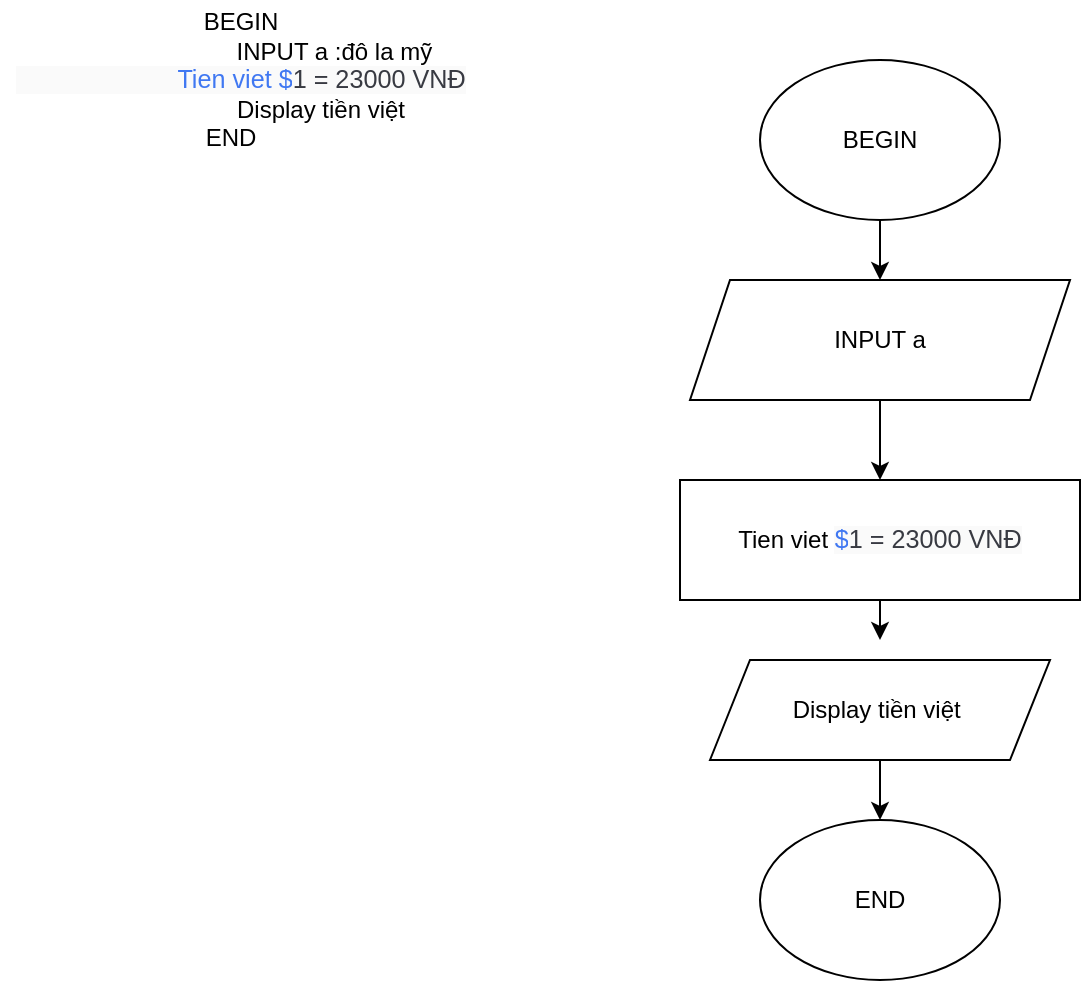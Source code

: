 <mxfile version="16.6.6" type="device"><diagram id="C5RBs43oDa-KdzZeNtuy" name="Page-1"><mxGraphModel dx="1935" dy="1696" grid="1" gridSize="10" guides="1" tooltips="1" connect="1" arrows="1" fold="1" page="1" pageScale="1" pageWidth="827" pageHeight="1169" math="0" shadow="0"><root><mxCell id="WIyWlLk6GJQsqaUBKTNV-0"/><mxCell id="WIyWlLk6GJQsqaUBKTNV-1" parent="WIyWlLk6GJQsqaUBKTNV-0"/><mxCell id="HmJCWbL0OzI9_EpB0hzJ-1" value="" style="edgeStyle=orthogonalEdgeStyle;rounded=0;orthogonalLoop=1;jettySize=auto;html=1;" edge="1" parent="WIyWlLk6GJQsqaUBKTNV-1" source="wd0ZXy0IjE96QKgVWcn_-0" target="wd0ZXy0IjE96QKgVWcn_-1"><mxGeometry relative="1" as="geometry"/></mxCell><mxCell id="wd0ZXy0IjE96QKgVWcn_-0" value="BEGIN" style="ellipse;whiteSpace=wrap;html=1;" parent="WIyWlLk6GJQsqaUBKTNV-1" vertex="1"><mxGeometry x="340" y="20" width="120" height="80" as="geometry"/></mxCell><mxCell id="HmJCWbL0OzI9_EpB0hzJ-2" style="edgeStyle=orthogonalEdgeStyle;rounded=0;orthogonalLoop=1;jettySize=auto;html=1;entryX=0.5;entryY=0;entryDx=0;entryDy=0;" edge="1" parent="WIyWlLk6GJQsqaUBKTNV-1" source="wd0ZXy0IjE96QKgVWcn_-1" target="wd0ZXy0IjE96QKgVWcn_-2"><mxGeometry relative="1" as="geometry"/></mxCell><mxCell id="wd0ZXy0IjE96QKgVWcn_-1" value="INPUT a" style="shape=parallelogram;perimeter=parallelogramPerimeter;whiteSpace=wrap;html=1;fixedSize=1;" parent="WIyWlLk6GJQsqaUBKTNV-1" vertex="1"><mxGeometry x="305" y="130" width="190" height="60" as="geometry"/></mxCell><mxCell id="HmJCWbL0OzI9_EpB0hzJ-3" style="edgeStyle=orthogonalEdgeStyle;rounded=0;orthogonalLoop=1;jettySize=auto;html=1;" edge="1" parent="WIyWlLk6GJQsqaUBKTNV-1" source="wd0ZXy0IjE96QKgVWcn_-2"><mxGeometry relative="1" as="geometry"><mxPoint x="400" y="310" as="targetPoint"/></mxGeometry></mxCell><mxCell id="wd0ZXy0IjE96QKgVWcn_-2" value="Tien viet&amp;nbsp;&lt;span class=&quot;hljs-meta&quot; style=&quot;box-sizing: border-box ; color: rgb(64 , 120 , 242) ; font-family: , &amp;#34;menlo&amp;#34; , &amp;#34;monaco&amp;#34; , &amp;#34;consolas&amp;#34; , &amp;#34;liberation mono&amp;#34; , &amp;#34;courier new&amp;#34; , monospace ; font-size: 12.6px ; text-align: left ; background-color: rgb(250 , 250 , 250)&quot;&gt;$&lt;/span&gt;&lt;span class=&quot;bash&quot; style=&quot;box-sizing: border-box ; color: rgb(56 , 58 , 66) ; font-family: , &amp;#34;menlo&amp;#34; , &amp;#34;monaco&amp;#34; , &amp;#34;consolas&amp;#34; , &amp;#34;liberation mono&amp;#34; , &amp;#34;courier new&amp;#34; , monospace ; font-size: 12.6px ; text-align: left ; background-color: rgb(250 , 250 , 250)&quot;&gt;1 = 23000 VNĐ&lt;/span&gt;" style="rounded=0;whiteSpace=wrap;html=1;" parent="WIyWlLk6GJQsqaUBKTNV-1" vertex="1"><mxGeometry x="300" y="230" width="200" height="60" as="geometry"/></mxCell><mxCell id="HmJCWbL0OzI9_EpB0hzJ-4" style="edgeStyle=orthogonalEdgeStyle;rounded=0;orthogonalLoop=1;jettySize=auto;html=1;entryX=0.5;entryY=0;entryDx=0;entryDy=0;" edge="1" parent="WIyWlLk6GJQsqaUBKTNV-1" source="wd0ZXy0IjE96QKgVWcn_-3" target="wd0ZXy0IjE96QKgVWcn_-4"><mxGeometry relative="1" as="geometry"/></mxCell><mxCell id="wd0ZXy0IjE96QKgVWcn_-3" value="Display tiền việt&amp;nbsp;" style="shape=parallelogram;perimeter=parallelogramPerimeter;whiteSpace=wrap;html=1;fixedSize=1;" parent="WIyWlLk6GJQsqaUBKTNV-1" vertex="1"><mxGeometry x="315" y="320" width="170" height="50" as="geometry"/></mxCell><mxCell id="wd0ZXy0IjE96QKgVWcn_-4" value="END" style="ellipse;whiteSpace=wrap;html=1;" parent="WIyWlLk6GJQsqaUBKTNV-1" vertex="1"><mxGeometry x="340" y="400" width="120" height="80" as="geometry"/></mxCell><mxCell id="HmJCWbL0OzI9_EpB0hzJ-0" value="BEGIN&lt;br&gt;&amp;nbsp; &amp;nbsp; &amp;nbsp; &amp;nbsp; &amp;nbsp; &amp;nbsp; &amp;nbsp; &amp;nbsp; &amp;nbsp; &amp;nbsp; &amp;nbsp; &amp;nbsp; &amp;nbsp; &amp;nbsp; INPUT a :đô la mỹ&lt;br&gt;&lt;span class=&quot;hljs-meta&quot; style=&quot;box-sizing: border-box ; color: rgb(64 , 120 , 242) ; font-family: , &amp;#34;menlo&amp;#34; , &amp;#34;monaco&amp;#34; , &amp;#34;consolas&amp;#34; , &amp;#34;liberation mono&amp;#34; , &amp;#34;courier new&amp;#34; , monospace ; font-size: 12.6px ; text-align: left ; background-color: rgb(250 , 250 , 250)&quot;&gt;&amp;nbsp; &amp;nbsp; &amp;nbsp; &amp;nbsp; &amp;nbsp; &amp;nbsp; &amp;nbsp; &amp;nbsp; &amp;nbsp; &amp;nbsp; &amp;nbsp; &amp;nbsp;Tien viet $&lt;/span&gt;&lt;span class=&quot;bash&quot; style=&quot;box-sizing: border-box ; color: rgb(56 , 58 , 66) ; font-family: , &amp;#34;menlo&amp;#34; , &amp;#34;monaco&amp;#34; , &amp;#34;consolas&amp;#34; , &amp;#34;liberation mono&amp;#34; , &amp;#34;courier new&amp;#34; , monospace ; font-size: 12.6px ; text-align: left ; background-color: rgb(250 , 250 , 250)&quot;&gt;1 = 23000 VNĐ&lt;br&gt;&lt;/span&gt;&amp;nbsp; &amp;nbsp; &amp;nbsp; &amp;nbsp; &amp;nbsp; &amp;nbsp; &amp;nbsp; &amp;nbsp; &amp;nbsp; &amp;nbsp; &amp;nbsp; &amp;nbsp; Display tiền việt&lt;br&gt;END&amp;nbsp; &amp;nbsp;" style="text;html=1;align=center;verticalAlign=middle;resizable=0;points=[];autosize=1;strokeColor=none;fillColor=none;" vertex="1" parent="WIyWlLk6GJQsqaUBKTNV-1"><mxGeometry x="-40" y="-10" width="240" height="80" as="geometry"/></mxCell></root></mxGraphModel></diagram></mxfile>